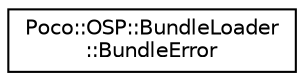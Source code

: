digraph "Graphical Class Hierarchy"
{
 // LATEX_PDF_SIZE
  edge [fontname="Helvetica",fontsize="10",labelfontname="Helvetica",labelfontsize="10"];
  node [fontname="Helvetica",fontsize="10",shape=record];
  rankdir="LR";
  Node0 [label="Poco::OSP::BundleLoader\l::BundleError",height=0.2,width=0.4,color="black", fillcolor="white", style="filled",URL="$structPoco_1_1OSP_1_1BundleLoader_1_1BundleError.html",tooltip=" "];
}
